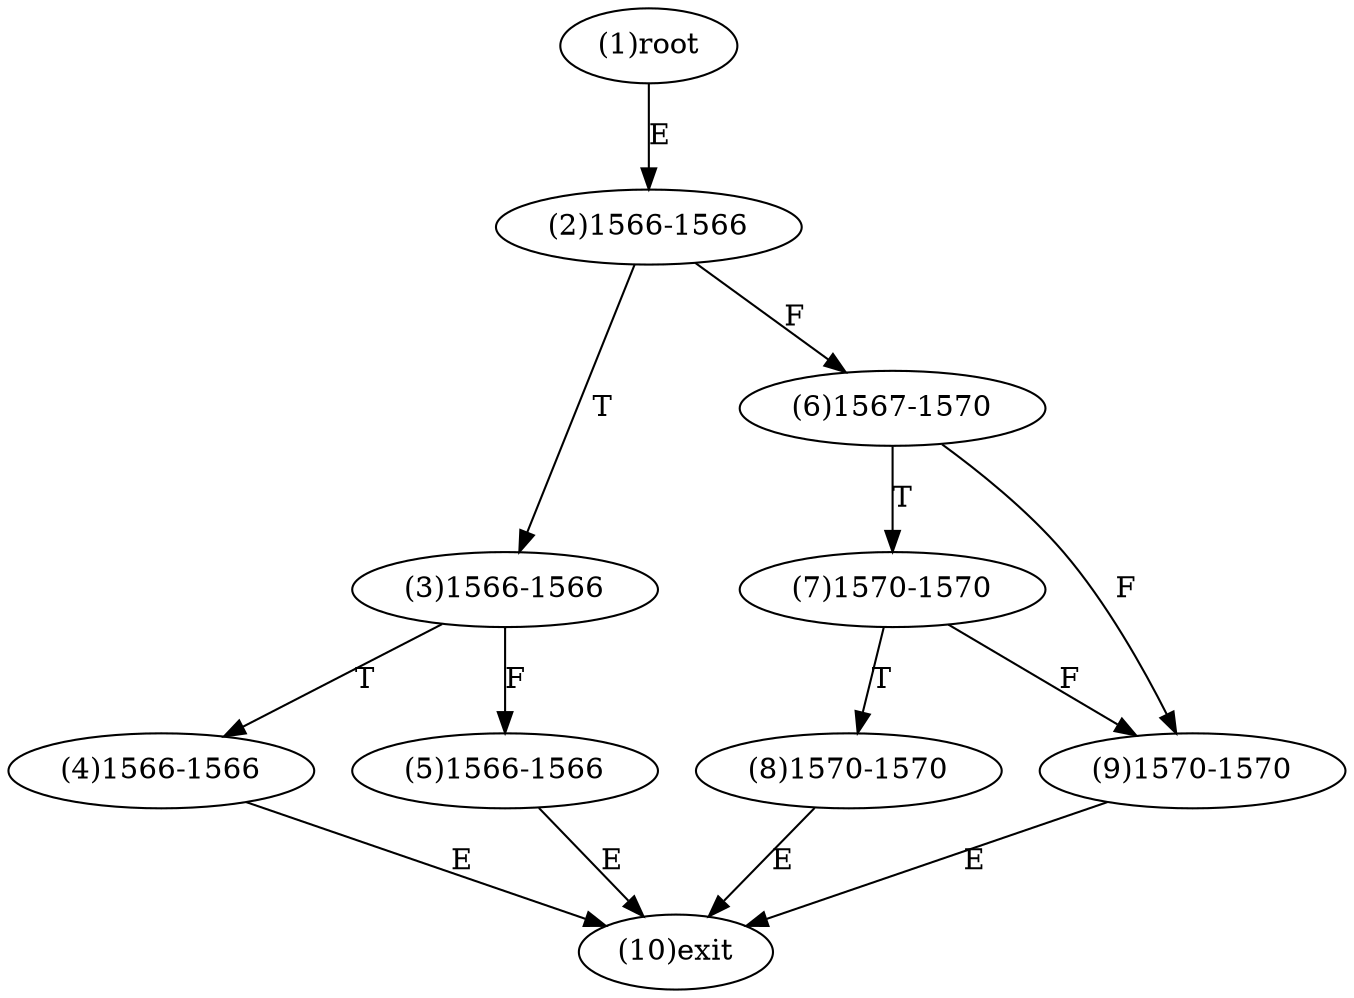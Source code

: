 digraph "" { 
1[ label="(1)root"];
2[ label="(2)1566-1566"];
3[ label="(3)1566-1566"];
4[ label="(4)1566-1566"];
5[ label="(5)1566-1566"];
6[ label="(6)1567-1570"];
7[ label="(7)1570-1570"];
8[ label="(8)1570-1570"];
9[ label="(9)1570-1570"];
10[ label="(10)exit"];
1->2[ label="E"];
2->6[ label="F"];
2->3[ label="T"];
3->5[ label="F"];
3->4[ label="T"];
4->10[ label="E"];
5->10[ label="E"];
6->9[ label="F"];
6->7[ label="T"];
7->9[ label="F"];
7->8[ label="T"];
8->10[ label="E"];
9->10[ label="E"];
}